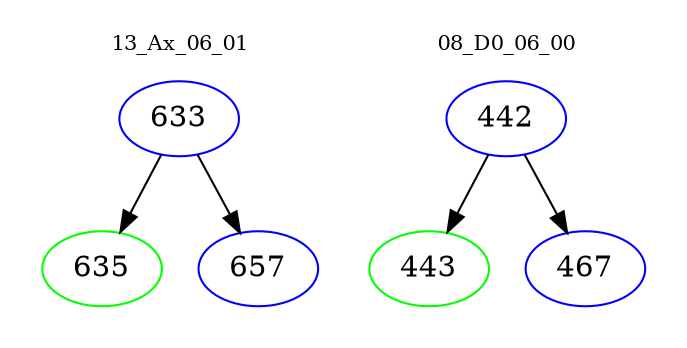 digraph{
subgraph cluster_0 {
color = white
label = "13_Ax_06_01";
fontsize=10;
T0_633 [label="633", color="blue"]
T0_633 -> T0_635 [color="black"]
T0_635 [label="635", color="green"]
T0_633 -> T0_657 [color="black"]
T0_657 [label="657", color="blue"]
}
subgraph cluster_1 {
color = white
label = "08_D0_06_00";
fontsize=10;
T1_442 [label="442", color="blue"]
T1_442 -> T1_443 [color="black"]
T1_443 [label="443", color="green"]
T1_442 -> T1_467 [color="black"]
T1_467 [label="467", color="blue"]
}
}
